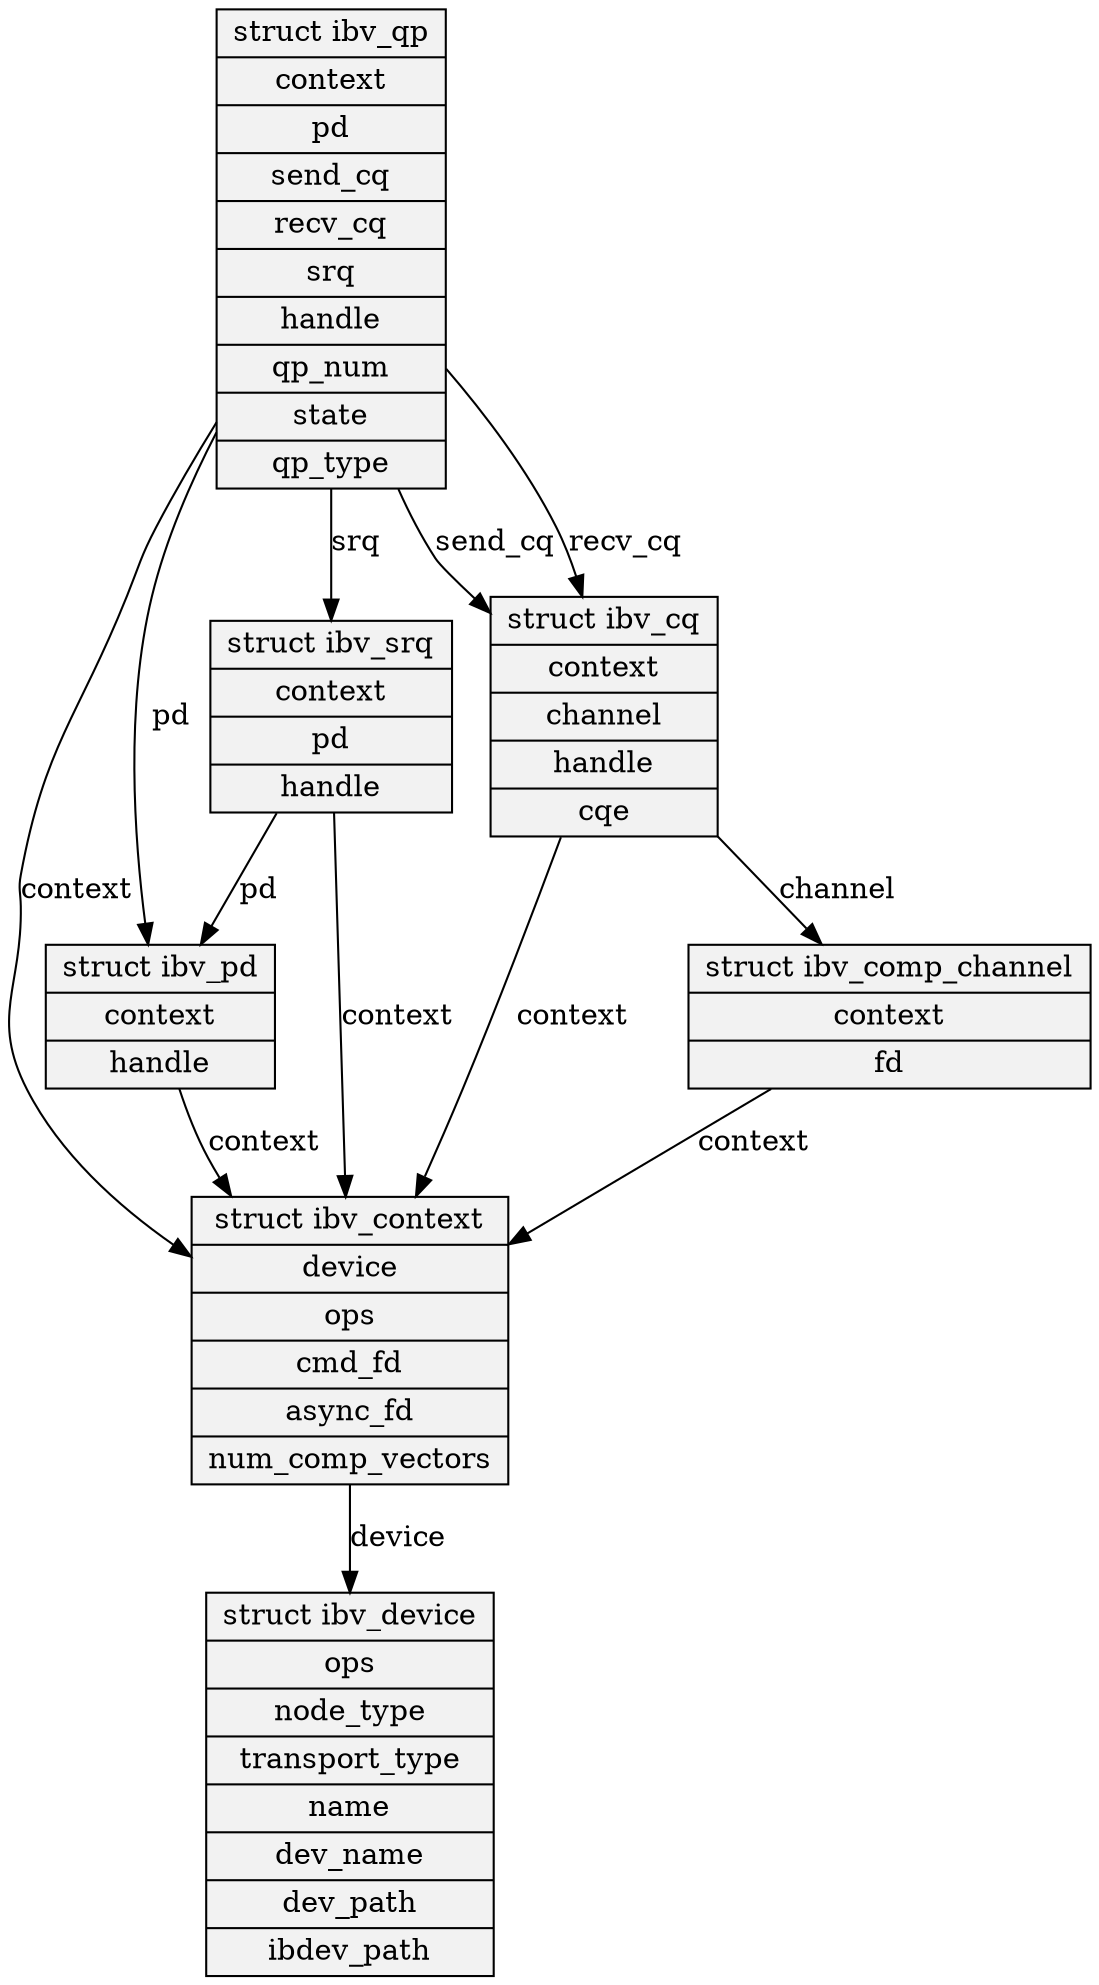 digraph hierarchy {
    node  [shape=record,style=filled,fillcolor=gray95];
    edge  [arrowtail=empty];

    1 [label = "{<class> struct ibv_device|ops|node_type|transport_type|name|dev_name|dev_path|ibdev_path}"];
    2 [label = "{<class> struct ibv_context|<device> device|ops|cmd_fd|async_fd|num_comp_vectors}"];
    3 [label = "{<class> struct ibv_pd|<context> context|handle}"];
    4 [label = "{<class> struct ibv_qp|<context> context|<pd> pd|<send_cq> send_cq| <recv_cq> recv_cq|<srq> srq|handle|qp_num|state|qp_type}"];
    5 [label = "{<class> struct ibv_srq|<context> context|<pd> pd|handle}"];
    6 [label = "{<class> struct ibv_cq|<context> context|<channel> channel|handle|cqe}"];
    7 [label = "{<class> struct ibv_comp_channel|<context> context|fd}"];

    2 -> 1 [label = "device"];
    3 -> 2 [label = "context"];
    4 -> 2 [label = "context"];
    4 -> 3 [label = "pd"];
    4 -> 6 [label = "send_cq"];
    4 -> 6 [label = "recv_cq"];
    4 -> 5 [label = "srq"];
    5 -> 2 [label = "context"];
    5 -> 3 [label = "pd"];
    6 -> 2 [label = "context"];
    6 -> 7 [label = "channel"];
    7 -> 2 [label = "context"];
}
